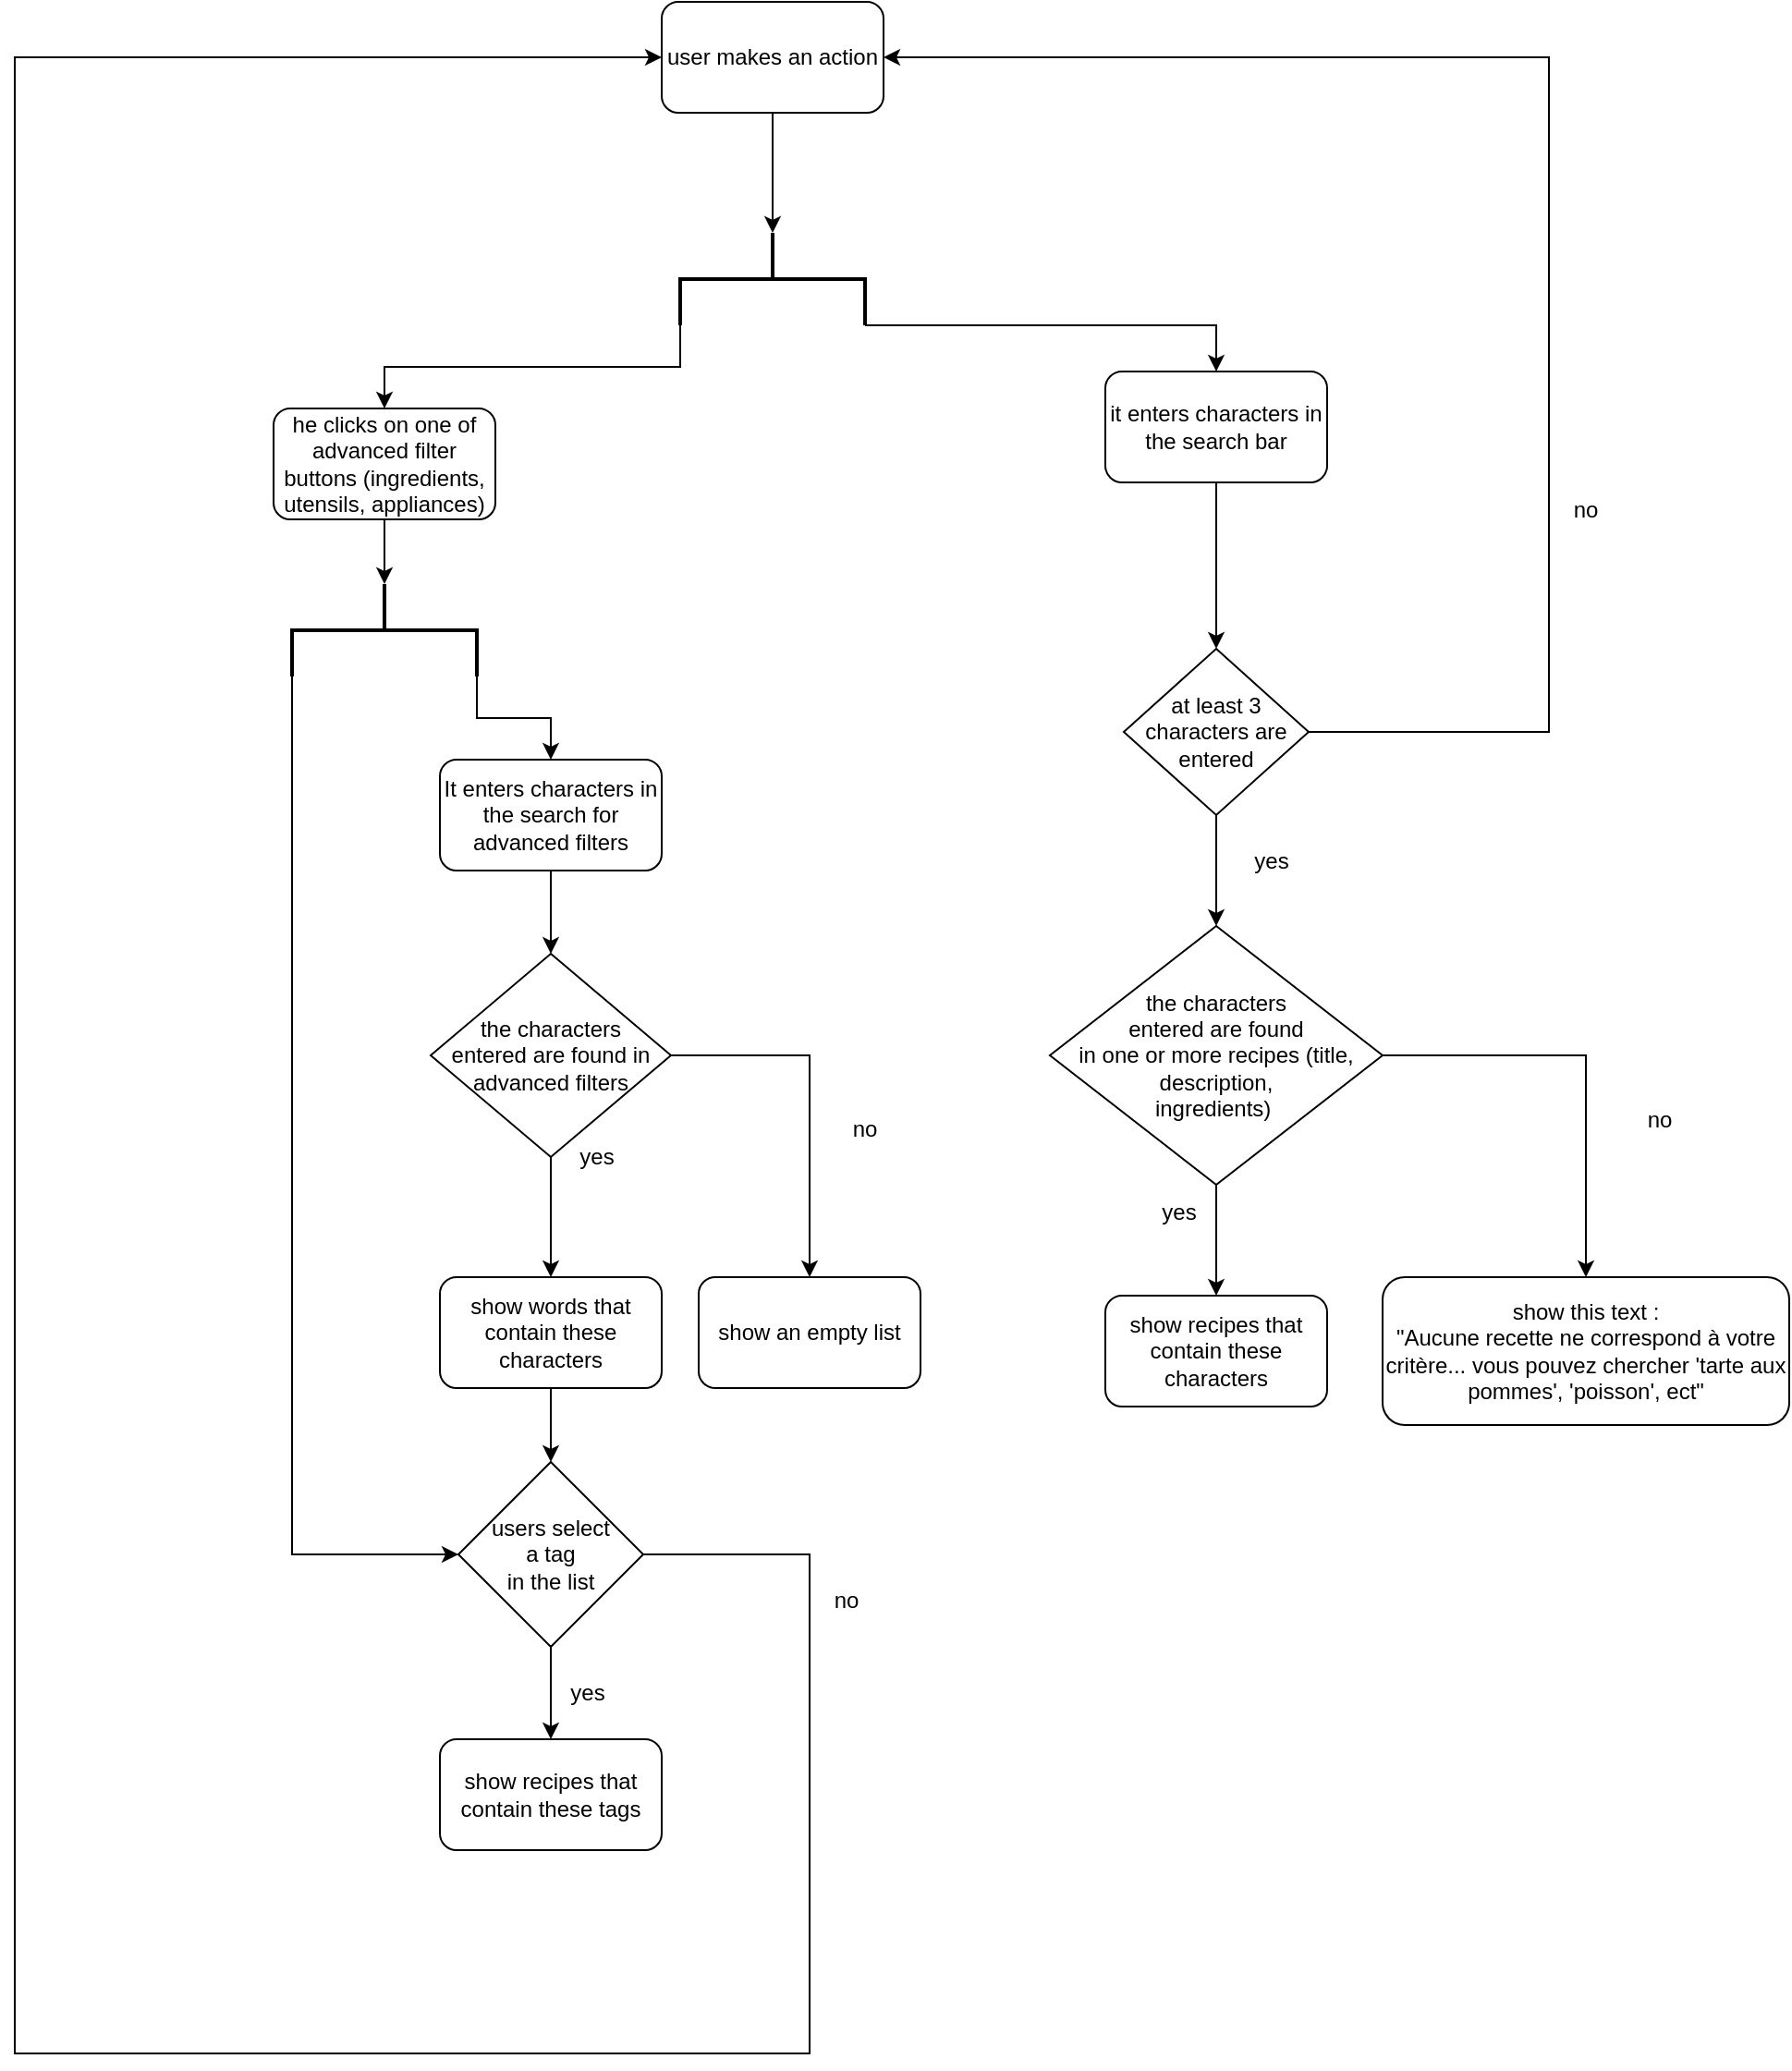<mxfile version="20.6.2" type="device"><diagram id="6a731a19-8d31-9384-78a2-239565b7b9f0" name="Page-1"><mxGraphModel dx="2869" dy="5231" grid="1" gridSize="10" guides="1" tooltips="1" connect="1" arrows="1" fold="1" page="1" pageScale="1" pageWidth="1169" pageHeight="827" background="none" math="0" shadow="0"><root><mxCell id="0"/><mxCell id="1" parent="0"/><mxCell id="mNkRlB4Vo_qhxxdxHqlt-10" style="edgeStyle=orthogonalEdgeStyle;rounded=0;orthogonalLoop=1;jettySize=auto;html=1;exitX=0.5;exitY=1;exitDx=0;exitDy=0;" edge="1" parent="1" source="c32nO_Li2UPsNL08YoeA-56" target="c32nO_Li2UPsNL08YoeA-61"><mxGeometry relative="1" as="geometry"/></mxCell><mxCell id="c32nO_Li2UPsNL08YoeA-56" value="it enters characters in the search bar" style="rounded=1;whiteSpace=wrap;html=1;" parent="1" vertex="1"><mxGeometry x="330" y="-2410" width="120" height="60" as="geometry"/></mxCell><mxCell id="c32nO_Li2UPsNL08YoeA-64" style="edgeStyle=orthogonalEdgeStyle;rounded=0;orthogonalLoop=1;jettySize=auto;html=1;exitX=0.5;exitY=1;exitDx=0;exitDy=0;entryX=0.5;entryY=0;entryDx=0;entryDy=0;" parent="1" source="c32nO_Li2UPsNL08YoeA-61" target="c32nO_Li2UPsNL08YoeA-70" edge="1"><mxGeometry relative="1" as="geometry"><mxPoint x="390" y="-2150" as="targetPoint"/></mxGeometry></mxCell><mxCell id="c32nO_Li2UPsNL08YoeA-68" style="edgeStyle=orthogonalEdgeStyle;rounded=0;orthogonalLoop=1;jettySize=auto;html=1;exitX=1;exitY=0.5;exitDx=0;exitDy=0;entryX=1;entryY=0.5;entryDx=0;entryDy=0;" parent="1" source="c32nO_Li2UPsNL08YoeA-61" target="mNkRlB4Vo_qhxxdxHqlt-9" edge="1"><mxGeometry relative="1" as="geometry"><Array as="points"><mxPoint x="570" y="-2215"/><mxPoint x="570" y="-2580"/></Array><mxPoint x="540" y="-2340" as="targetPoint"/></mxGeometry></mxCell><mxCell id="c32nO_Li2UPsNL08YoeA-61" value="at least 3 characters are entered" style="rhombus;whiteSpace=wrap;html=1;" parent="1" vertex="1"><mxGeometry x="340" y="-2260" width="100" height="90" as="geometry"/></mxCell><mxCell id="c32nO_Li2UPsNL08YoeA-67" value="yes" style="text;html=1;strokeColor=none;fillColor=none;align=center;verticalAlign=middle;whiteSpace=wrap;rounded=0;" parent="1" vertex="1"><mxGeometry x="390" y="-2160" width="60" height="30" as="geometry"/></mxCell><mxCell id="c32nO_Li2UPsNL08YoeA-69" value="no" style="text;html=1;strokeColor=none;fillColor=none;align=center;verticalAlign=middle;whiteSpace=wrap;rounded=0;" parent="1" vertex="1"><mxGeometry x="560" y="-2350" width="60" height="30" as="geometry"/></mxCell><mxCell id="c32nO_Li2UPsNL08YoeA-72" style="edgeStyle=orthogonalEdgeStyle;rounded=0;orthogonalLoop=1;jettySize=auto;html=1;exitX=0.5;exitY=1;exitDx=0;exitDy=0;" parent="1" source="c32nO_Li2UPsNL08YoeA-70" target="c32nO_Li2UPsNL08YoeA-71" edge="1"><mxGeometry relative="1" as="geometry"/></mxCell><mxCell id="c32nO_Li2UPsNL08YoeA-75" style="edgeStyle=orthogonalEdgeStyle;rounded=0;orthogonalLoop=1;jettySize=auto;html=1;exitX=1;exitY=0.5;exitDx=0;exitDy=0;entryX=0.5;entryY=0;entryDx=0;entryDy=0;" parent="1" source="c32nO_Li2UPsNL08YoeA-70" target="c32nO_Li2UPsNL08YoeA-74" edge="1"><mxGeometry relative="1" as="geometry"/></mxCell><mxCell id="c32nO_Li2UPsNL08YoeA-70" value="the characters &lt;br&gt;entered are found &lt;br&gt;in one or more recipes (title,&lt;br&gt;description,&lt;br&gt;ingredients)&amp;nbsp;" style="rhombus;whiteSpace=wrap;html=1;" parent="1" vertex="1"><mxGeometry x="300" y="-2110" width="180" height="140" as="geometry"/></mxCell><mxCell id="c32nO_Li2UPsNL08YoeA-71" value="show recipes that contain these characters" style="rounded=1;whiteSpace=wrap;html=1;" parent="1" vertex="1"><mxGeometry x="330" y="-1910" width="120" height="60" as="geometry"/></mxCell><mxCell id="c32nO_Li2UPsNL08YoeA-73" value="yes" style="text;html=1;strokeColor=none;fillColor=none;align=center;verticalAlign=middle;whiteSpace=wrap;rounded=0;" parent="1" vertex="1"><mxGeometry x="340" y="-1970" width="60" height="30" as="geometry"/></mxCell><mxCell id="c32nO_Li2UPsNL08YoeA-74" value="show this text :&lt;br&gt;&quot;Aucune recette ne correspond à votre critère... vous pouvez chercher 'tarte aux pommes', 'poisson', ect&quot;" style="rounded=1;whiteSpace=wrap;html=1;" parent="1" vertex="1"><mxGeometry x="480" y="-1920" width="220" height="80" as="geometry"/></mxCell><mxCell id="c32nO_Li2UPsNL08YoeA-76" value="no" style="text;html=1;strokeColor=none;fillColor=none;align=center;verticalAlign=middle;whiteSpace=wrap;rounded=0;" parent="1" vertex="1"><mxGeometry x="600" y="-2020" width="60" height="30" as="geometry"/></mxCell><mxCell id="mNkRlB4Vo_qhxxdxHqlt-12" style="edgeStyle=orthogonalEdgeStyle;rounded=0;orthogonalLoop=1;jettySize=auto;html=1;exitX=1;exitY=0;exitDx=0;exitDy=0;exitPerimeter=0;entryX=0.5;entryY=0;entryDx=0;entryDy=0;" edge="1" parent="1" source="mNkRlB4Vo_qhxxdxHqlt-2" target="c32nO_Li2UPsNL08YoeA-56"><mxGeometry relative="1" as="geometry"><Array as="points"><mxPoint x="390" y="-2435"/></Array></mxGeometry></mxCell><mxCell id="mNkRlB4Vo_qhxxdxHqlt-20" style="edgeStyle=orthogonalEdgeStyle;rounded=0;orthogonalLoop=1;jettySize=auto;html=1;exitX=1;exitY=1;exitDx=0;exitDy=0;exitPerimeter=0;" edge="1" parent="1" source="mNkRlB4Vo_qhxxdxHqlt-2" target="mNkRlB4Vo_qhxxdxHqlt-19"><mxGeometry relative="1" as="geometry"/></mxCell><mxCell id="mNkRlB4Vo_qhxxdxHqlt-2" value="" style="strokeWidth=2;html=1;shape=mxgraph.flowchart.annotation_2;align=left;labelPosition=right;pointerEvents=1;rotation=90;" vertex="1" parent="1"><mxGeometry x="125" y="-2510" width="50" height="100" as="geometry"/></mxCell><mxCell id="mNkRlB4Vo_qhxxdxHqlt-11" style="edgeStyle=orthogonalEdgeStyle;rounded=0;orthogonalLoop=1;jettySize=auto;html=1;exitX=0.5;exitY=1;exitDx=0;exitDy=0;entryX=0;entryY=0.5;entryDx=0;entryDy=0;entryPerimeter=0;" edge="1" parent="1" source="mNkRlB4Vo_qhxxdxHqlt-9" target="mNkRlB4Vo_qhxxdxHqlt-2"><mxGeometry relative="1" as="geometry"/></mxCell><mxCell id="mNkRlB4Vo_qhxxdxHqlt-9" value="user makes an action" style="rounded=1;whiteSpace=wrap;html=1;" vertex="1" parent="1"><mxGeometry x="90" y="-2610" width="120" height="60" as="geometry"/></mxCell><mxCell id="mNkRlB4Vo_qhxxdxHqlt-23" style="edgeStyle=orthogonalEdgeStyle;rounded=0;orthogonalLoop=1;jettySize=auto;html=1;exitX=0.5;exitY=1;exitDx=0;exitDy=0;entryX=0;entryY=0.5;entryDx=0;entryDy=0;entryPerimeter=0;" edge="1" parent="1" source="mNkRlB4Vo_qhxxdxHqlt-19" target="mNkRlB4Vo_qhxxdxHqlt-21"><mxGeometry relative="1" as="geometry"/></mxCell><mxCell id="mNkRlB4Vo_qhxxdxHqlt-19" value="he clicks on one of advanced filter buttons (ingredients, utensils, appliances)" style="rounded=1;whiteSpace=wrap;html=1;" vertex="1" parent="1"><mxGeometry x="-120" y="-2390" width="120" height="60" as="geometry"/></mxCell><mxCell id="mNkRlB4Vo_qhxxdxHqlt-25" style="edgeStyle=orthogonalEdgeStyle;rounded=0;orthogonalLoop=1;jettySize=auto;html=1;exitX=1;exitY=0;exitDx=0;exitDy=0;exitPerimeter=0;" edge="1" parent="1" source="mNkRlB4Vo_qhxxdxHqlt-21" target="mNkRlB4Vo_qhxxdxHqlt-24"><mxGeometry relative="1" as="geometry"/></mxCell><mxCell id="mNkRlB4Vo_qhxxdxHqlt-35" style="edgeStyle=orthogonalEdgeStyle;rounded=0;orthogonalLoop=1;jettySize=auto;html=1;exitX=1;exitY=1;exitDx=0;exitDy=0;exitPerimeter=0;entryX=0;entryY=0.5;entryDx=0;entryDy=0;" edge="1" parent="1" source="mNkRlB4Vo_qhxxdxHqlt-21" target="mNkRlB4Vo_qhxxdxHqlt-40"><mxGeometry relative="1" as="geometry"><mxPoint x="-110" y="-1800" as="targetPoint"/></mxGeometry></mxCell><mxCell id="mNkRlB4Vo_qhxxdxHqlt-21" value="" style="strokeWidth=2;html=1;shape=mxgraph.flowchart.annotation_2;align=left;labelPosition=right;pointerEvents=1;rotation=90;" vertex="1" parent="1"><mxGeometry x="-85" y="-2320" width="50" height="100" as="geometry"/></mxCell><mxCell id="mNkRlB4Vo_qhxxdxHqlt-28" style="edgeStyle=orthogonalEdgeStyle;rounded=0;orthogonalLoop=1;jettySize=auto;html=1;exitX=0.5;exitY=1;exitDx=0;exitDy=0;" edge="1" parent="1" source="mNkRlB4Vo_qhxxdxHqlt-24" target="mNkRlB4Vo_qhxxdxHqlt-27"><mxGeometry relative="1" as="geometry"/></mxCell><mxCell id="mNkRlB4Vo_qhxxdxHqlt-24" value="It enters characters in the search for advanced filters" style="rounded=1;whiteSpace=wrap;html=1;" vertex="1" parent="1"><mxGeometry x="-30" y="-2200" width="120" height="60" as="geometry"/></mxCell><mxCell id="mNkRlB4Vo_qhxxdxHqlt-42" style="edgeStyle=orthogonalEdgeStyle;rounded=0;orthogonalLoop=1;jettySize=auto;html=1;exitX=0.5;exitY=1;exitDx=0;exitDy=0;" edge="1" parent="1" source="mNkRlB4Vo_qhxxdxHqlt-26" target="mNkRlB4Vo_qhxxdxHqlt-40"><mxGeometry relative="1" as="geometry"/></mxCell><mxCell id="mNkRlB4Vo_qhxxdxHqlt-26" value="show words that contain these characters" style="rounded=1;whiteSpace=wrap;html=1;" vertex="1" parent="1"><mxGeometry x="-30" y="-1920" width="120" height="60" as="geometry"/></mxCell><mxCell id="mNkRlB4Vo_qhxxdxHqlt-29" style="edgeStyle=orthogonalEdgeStyle;rounded=0;orthogonalLoop=1;jettySize=auto;html=1;exitX=0.5;exitY=1;exitDx=0;exitDy=0;" edge="1" parent="1" source="mNkRlB4Vo_qhxxdxHqlt-27" target="mNkRlB4Vo_qhxxdxHqlt-26"><mxGeometry relative="1" as="geometry"/></mxCell><mxCell id="mNkRlB4Vo_qhxxdxHqlt-31" style="edgeStyle=orthogonalEdgeStyle;rounded=0;orthogonalLoop=1;jettySize=auto;html=1;exitX=1;exitY=0.5;exitDx=0;exitDy=0;entryX=0.5;entryY=0;entryDx=0;entryDy=0;" edge="1" parent="1" source="mNkRlB4Vo_qhxxdxHqlt-27" target="mNkRlB4Vo_qhxxdxHqlt-30"><mxGeometry relative="1" as="geometry"/></mxCell><mxCell id="mNkRlB4Vo_qhxxdxHqlt-27" value="the characters&lt;br&gt;entered are found in advanced filters" style="rhombus;whiteSpace=wrap;html=1;" vertex="1" parent="1"><mxGeometry x="-35" y="-2095" width="130" height="110" as="geometry"/></mxCell><mxCell id="mNkRlB4Vo_qhxxdxHqlt-30" value="show an empty list" style="rounded=1;whiteSpace=wrap;html=1;" vertex="1" parent="1"><mxGeometry x="110" y="-1920" width="120" height="60" as="geometry"/></mxCell><mxCell id="mNkRlB4Vo_qhxxdxHqlt-32" value="yes" style="text;html=1;strokeColor=none;fillColor=none;align=center;verticalAlign=middle;whiteSpace=wrap;rounded=0;" vertex="1" parent="1"><mxGeometry x="25" y="-2000" width="60" height="30" as="geometry"/></mxCell><mxCell id="mNkRlB4Vo_qhxxdxHqlt-33" value="no" style="text;html=1;strokeColor=none;fillColor=none;align=center;verticalAlign=middle;whiteSpace=wrap;rounded=0;" vertex="1" parent="1"><mxGeometry x="170" y="-2010" width="60" height="20" as="geometry"/></mxCell><mxCell id="mNkRlB4Vo_qhxxdxHqlt-38" value="show recipes that contain these tags" style="rounded=1;whiteSpace=wrap;html=1;" vertex="1" parent="1"><mxGeometry x="-30" y="-1670" width="120" height="60" as="geometry"/></mxCell><mxCell id="mNkRlB4Vo_qhxxdxHqlt-45" style="edgeStyle=orthogonalEdgeStyle;rounded=0;orthogonalLoop=1;jettySize=auto;html=1;exitX=0.5;exitY=1;exitDx=0;exitDy=0;" edge="1" parent="1" source="mNkRlB4Vo_qhxxdxHqlt-40" target="mNkRlB4Vo_qhxxdxHqlt-38"><mxGeometry relative="1" as="geometry"/></mxCell><mxCell id="mNkRlB4Vo_qhxxdxHqlt-48" style="edgeStyle=orthogonalEdgeStyle;rounded=0;orthogonalLoop=1;jettySize=auto;html=1;exitX=1;exitY=0.5;exitDx=0;exitDy=0;entryX=0;entryY=0.5;entryDx=0;entryDy=0;" edge="1" parent="1" source="mNkRlB4Vo_qhxxdxHqlt-40" target="mNkRlB4Vo_qhxxdxHqlt-9"><mxGeometry relative="1" as="geometry"><Array as="points"><mxPoint x="170" y="-1770"/><mxPoint x="170" y="-1500"/><mxPoint x="-260" y="-1500"/><mxPoint x="-260" y="-2580"/></Array></mxGeometry></mxCell><mxCell id="mNkRlB4Vo_qhxxdxHqlt-40" value="users select &lt;br&gt;a tag &lt;br&gt;in the list" style="rhombus;whiteSpace=wrap;html=1;" vertex="1" parent="1"><mxGeometry x="-20" y="-1820" width="100" height="100" as="geometry"/></mxCell><mxCell id="mNkRlB4Vo_qhxxdxHqlt-47" value="yes" style="text;html=1;strokeColor=none;fillColor=none;align=center;verticalAlign=middle;whiteSpace=wrap;rounded=0;" vertex="1" parent="1"><mxGeometry x="20" y="-1710" width="60" height="30" as="geometry"/></mxCell><mxCell id="mNkRlB4Vo_qhxxdxHqlt-50" value="no" style="text;html=1;strokeColor=none;fillColor=none;align=center;verticalAlign=middle;whiteSpace=wrap;rounded=0;" vertex="1" parent="1"><mxGeometry x="160" y="-1760" width="60" height="30" as="geometry"/></mxCell></root></mxGraphModel></diagram></mxfile>